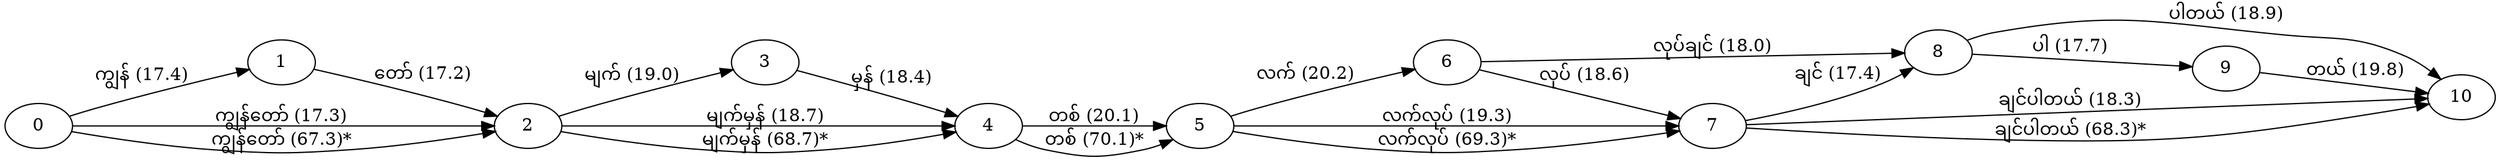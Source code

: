 digraph DAG {
  rankdir=LR;
  0 -> 1 [label="ကျွန် (17.4)"];
  0 -> 2 [label="ကျွန်တော် (17.3)"];
  0 -> 2 [label="ကျွန်တော် (67.3)*"];
  1 -> 2 [label="တော် (17.2)"];
  2 -> 3 [label="မျက် (19.0)"];
  2 -> 4 [label="မျက်မှန် (18.7)"];
  2 -> 4 [label="မျက်မှန် (68.7)*"];
  3 -> 4 [label="မှန် (18.4)"];
  4 -> 5 [label="တစ် (20.1)"];
  4 -> 5 [label="တစ် (70.1)*"];
  5 -> 6 [label="လက် (20.2)"];
  5 -> 7 [label="လက်လုပ် (19.3)"];
  5 -> 7 [label="လက်လုပ် (69.3)*"];
  6 -> 7 [label="လုပ် (18.6)"];
  6 -> 8 [label="လုပ်ချင် (18.0)"];
  7 -> 8 [label="ချင် (17.4)"];
  7 -> 10 [label="ချင်ပါတယ် (18.3)"];
  7 -> 10 [label="ချင်ပါတယ် (68.3)*"];
  8 -> 9 [label="ပါ (17.7)"];
  8 -> 10 [label="ပါတယ် (18.9)"];
  9 -> 10 [label="တယ် (19.8)"];
}